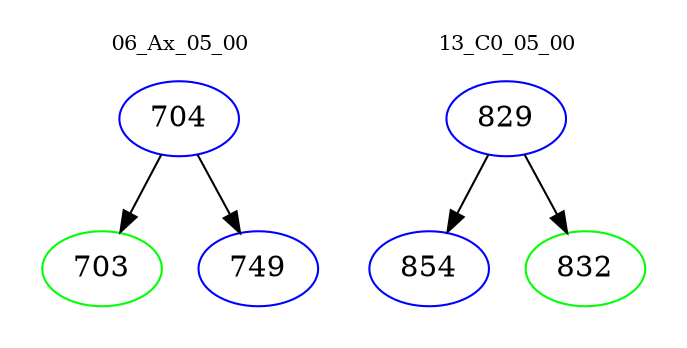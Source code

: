 digraph{
subgraph cluster_0 {
color = white
label = "06_Ax_05_00";
fontsize=10;
T0_704 [label="704", color="blue"]
T0_704 -> T0_703 [color="black"]
T0_703 [label="703", color="green"]
T0_704 -> T0_749 [color="black"]
T0_749 [label="749", color="blue"]
}
subgraph cluster_1 {
color = white
label = "13_C0_05_00";
fontsize=10;
T1_829 [label="829", color="blue"]
T1_829 -> T1_854 [color="black"]
T1_854 [label="854", color="blue"]
T1_829 -> T1_832 [color="black"]
T1_832 [label="832", color="green"]
}
}
